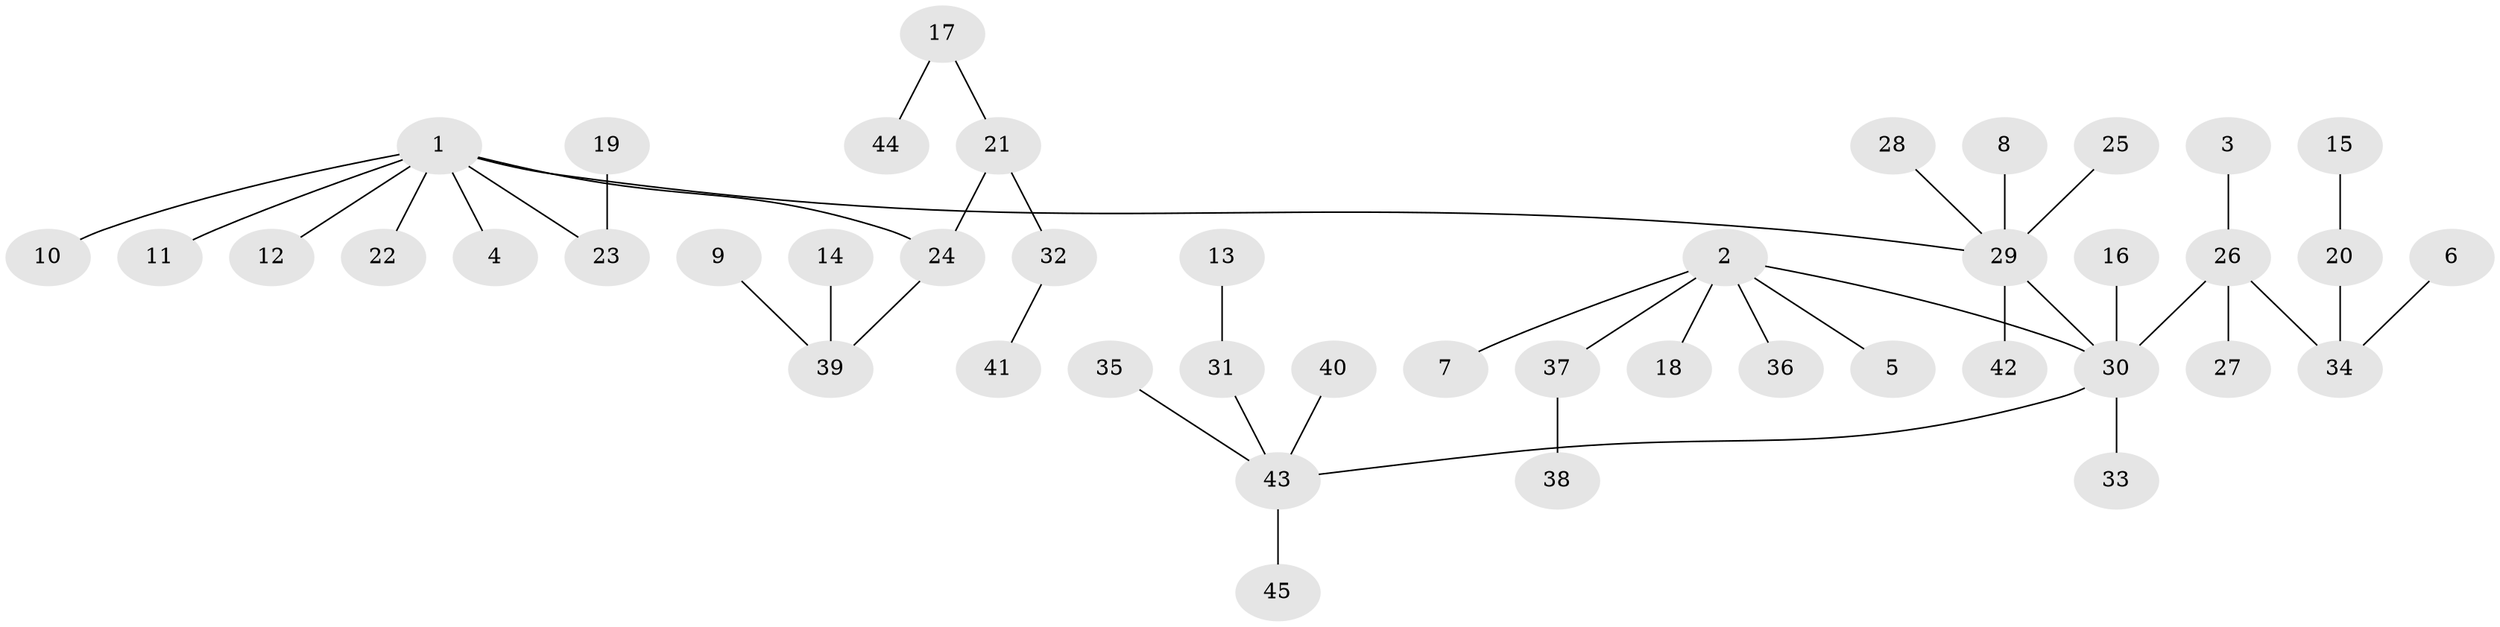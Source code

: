 // original degree distribution, {4: 0.056179775280898875, 3: 0.1348314606741573, 7: 0.011235955056179775, 5: 0.0449438202247191, 2: 0.23595505617977527, 6: 0.011235955056179775, 1: 0.5056179775280899}
// Generated by graph-tools (version 1.1) at 2025/26/03/09/25 03:26:24]
// undirected, 45 vertices, 44 edges
graph export_dot {
graph [start="1"]
  node [color=gray90,style=filled];
  1;
  2;
  3;
  4;
  5;
  6;
  7;
  8;
  9;
  10;
  11;
  12;
  13;
  14;
  15;
  16;
  17;
  18;
  19;
  20;
  21;
  22;
  23;
  24;
  25;
  26;
  27;
  28;
  29;
  30;
  31;
  32;
  33;
  34;
  35;
  36;
  37;
  38;
  39;
  40;
  41;
  42;
  43;
  44;
  45;
  1 -- 4 [weight=1.0];
  1 -- 10 [weight=1.0];
  1 -- 11 [weight=1.0];
  1 -- 12 [weight=1.0];
  1 -- 22 [weight=1.0];
  1 -- 23 [weight=1.0];
  1 -- 24 [weight=1.0];
  1 -- 29 [weight=1.0];
  2 -- 5 [weight=1.0];
  2 -- 7 [weight=1.0];
  2 -- 18 [weight=1.0];
  2 -- 30 [weight=1.0];
  2 -- 36 [weight=1.0];
  2 -- 37 [weight=1.0];
  3 -- 26 [weight=1.0];
  6 -- 34 [weight=1.0];
  8 -- 29 [weight=1.0];
  9 -- 39 [weight=1.0];
  13 -- 31 [weight=1.0];
  14 -- 39 [weight=1.0];
  15 -- 20 [weight=1.0];
  16 -- 30 [weight=1.0];
  17 -- 21 [weight=1.0];
  17 -- 44 [weight=1.0];
  19 -- 23 [weight=1.0];
  20 -- 34 [weight=1.0];
  21 -- 24 [weight=1.0];
  21 -- 32 [weight=1.0];
  24 -- 39 [weight=1.0];
  25 -- 29 [weight=1.0];
  26 -- 27 [weight=1.0];
  26 -- 30 [weight=1.0];
  26 -- 34 [weight=1.0];
  28 -- 29 [weight=1.0];
  29 -- 30 [weight=1.0];
  29 -- 42 [weight=1.0];
  30 -- 33 [weight=1.0];
  30 -- 43 [weight=1.0];
  31 -- 43 [weight=1.0];
  32 -- 41 [weight=1.0];
  35 -- 43 [weight=1.0];
  37 -- 38 [weight=1.0];
  40 -- 43 [weight=1.0];
  43 -- 45 [weight=1.0];
}
